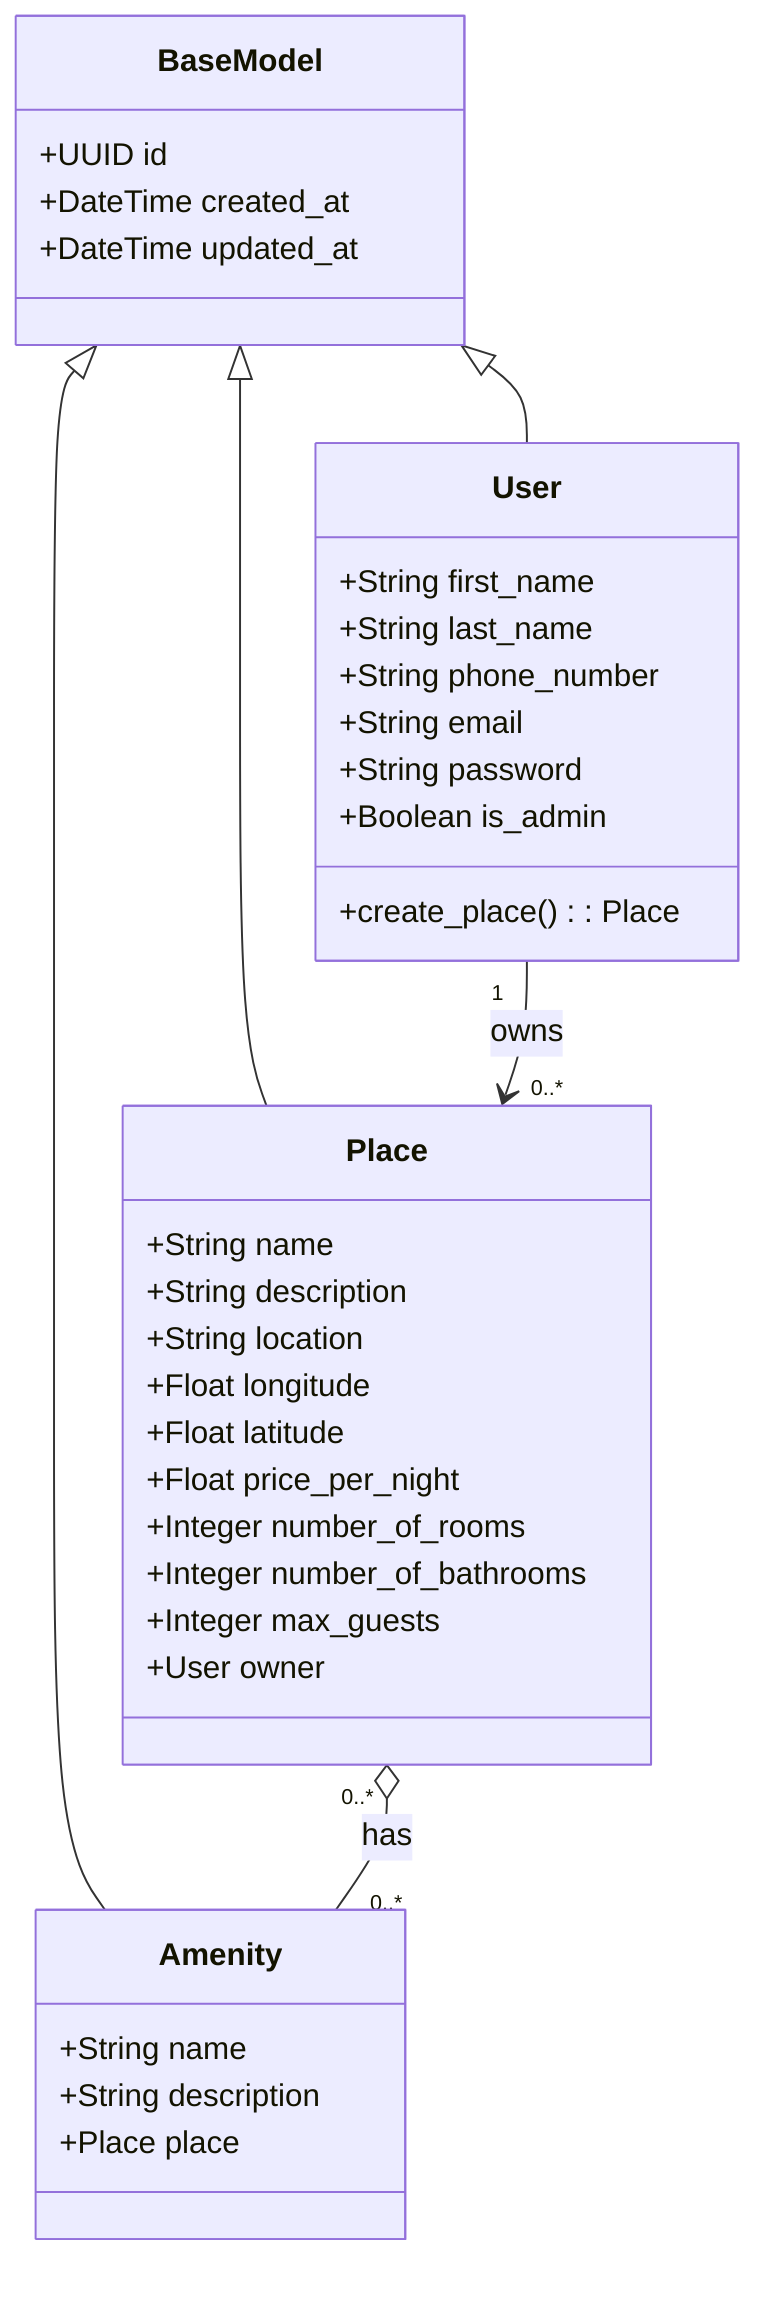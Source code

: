 classDiagram

class BaseModel {
	+UUID id
	+DateTime created_at
	+DateTime updated_at
}

class User {
	+String first_name
	+String last_name
	+String phone_number
	+String email
	+String password
	+Boolean is_admin
	+create_place(): Place
}

class Place {
	+String name
	+String description
	+String location
	+Float longitude
	+Float latitude
	+Float price_per_night
	+Integer number_of_rooms
	+Integer number_of_bathrooms
	+Integer max_guests
	+User owner
}

class Amenity {
	+String name
	+String description
	+Place place
}

%% Inheritance
BaseModel <|-- User
BaseModel <|-- Place
BaseModel <|-- Amenity

%% Relationships
User "1" --> "0..*" Place : owns 
Place "0..*" o-- "0..*" Amenity : has